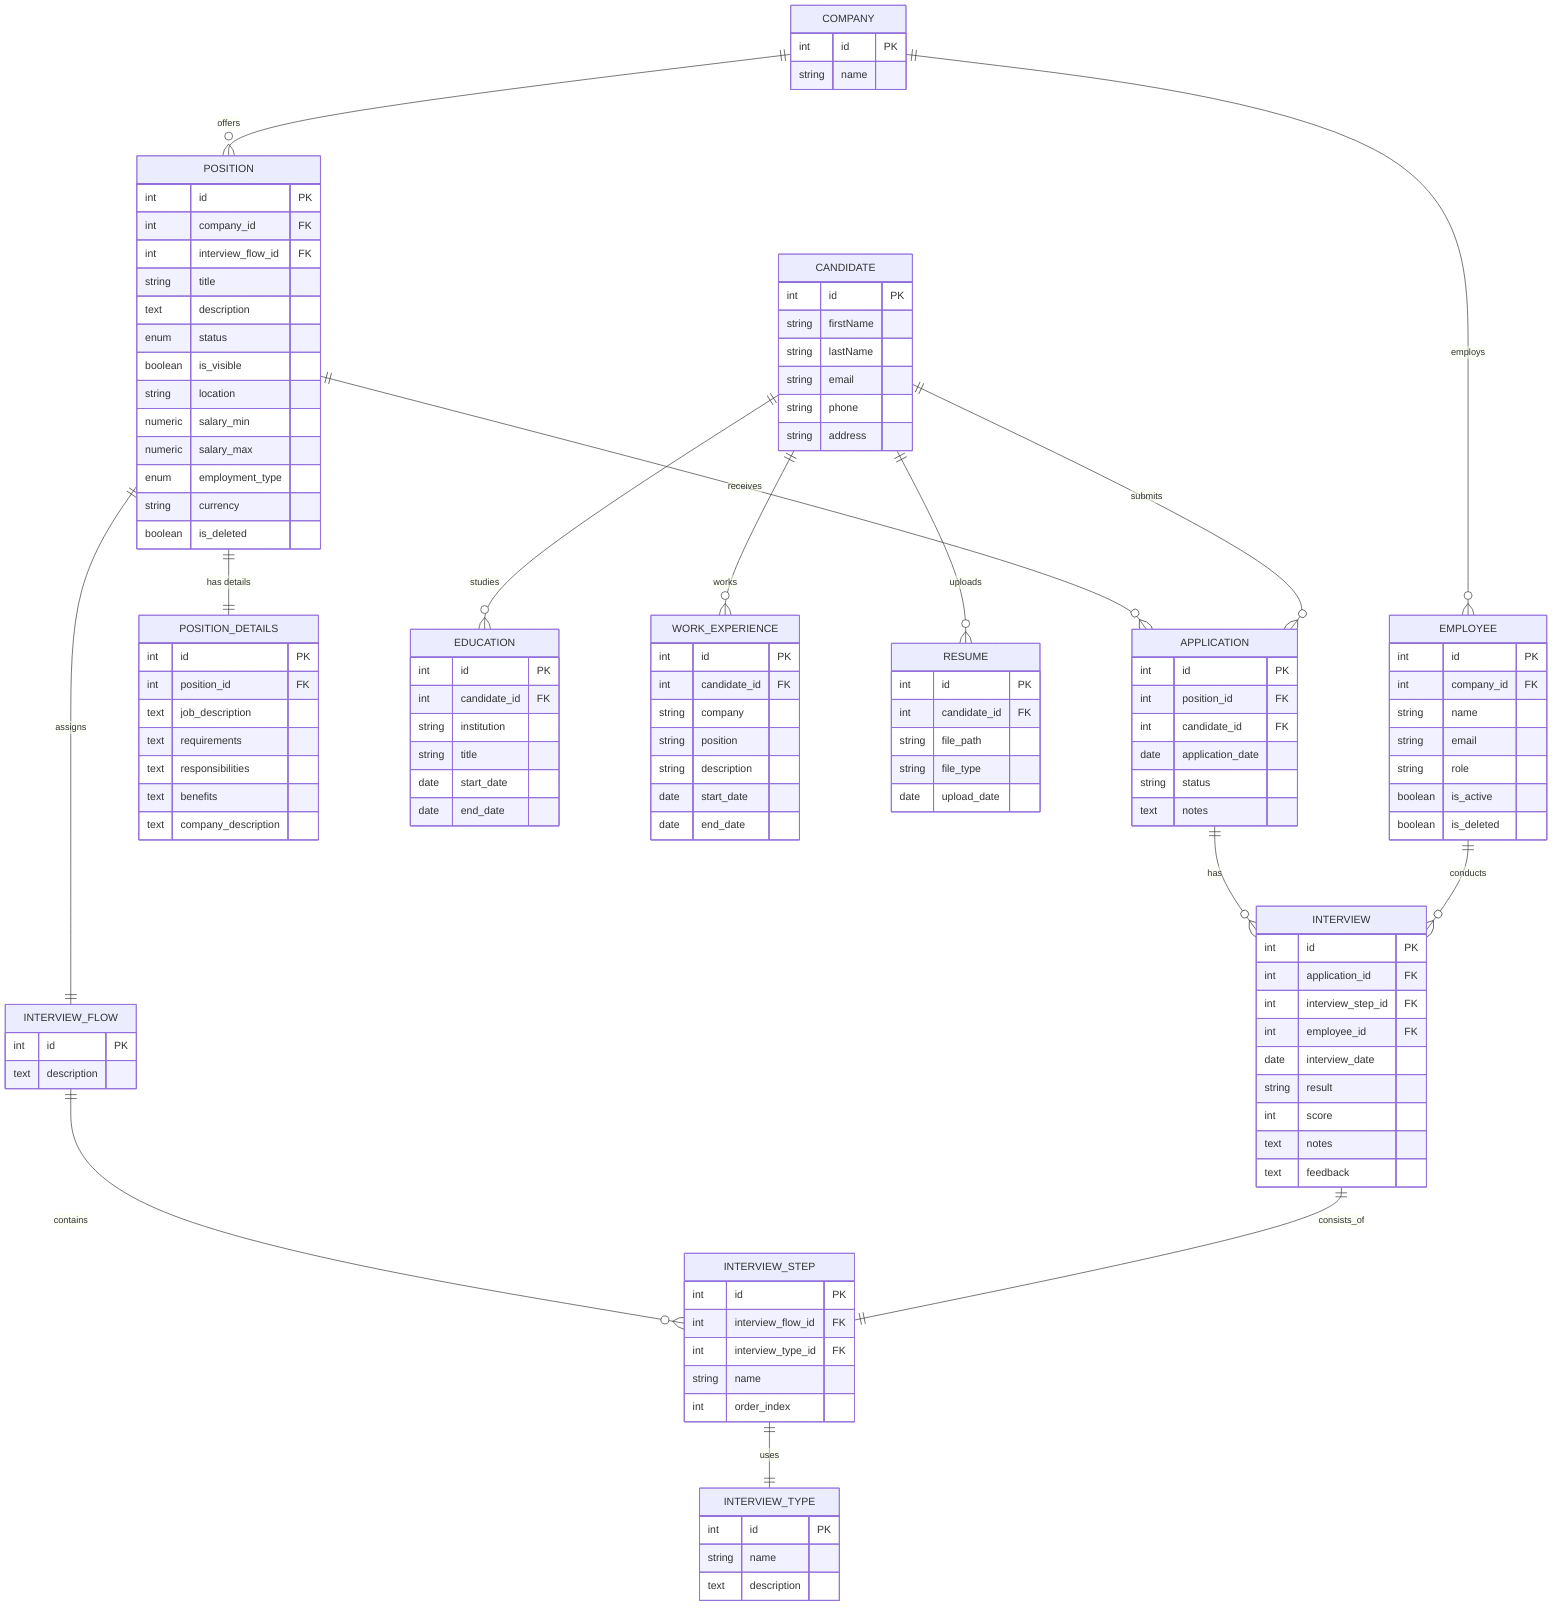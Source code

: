 erDiagram
     COMPANY {
         int id PK
         string name
     }
     EMPLOYEE {
         int id PK
         int company_id FK
         string name
         string email
         string role
         boolean is_active
         boolean is_deleted
     }
     POSITION {
         int id PK
         int company_id FK
         int interview_flow_id FK
         string title
         text description
         enum status
         boolean is_visible
         string location
         numeric salary_min
         numeric salary_max
         enum employment_type
         string currency
         boolean is_deleted
     }
     POSITION_DETAILS {
         int id PK
         int position_id FK
         text job_description
         text requirements
         text responsibilities
         text benefits
         text company_description
     }
     INTERVIEW_FLOW {
         int id PK
         text description
     }
     INTERVIEW_STEP {
         int id PK
         int interview_flow_id FK
         int interview_type_id FK
         string name
         int order_index
     }
     INTERVIEW_TYPE {
         int id PK
         string name
         text description
     }
     CANDIDATE {
         int id PK
         string firstName
         string lastName
         string email
         string phone
         string address
     }
     EDUCATION {
         int id PK
         int candidate_id FK
         string institution
         string title
         date start_date
         date end_date
     }
     WORK_EXPERIENCE {
         int id PK
         int candidate_id FK
         string company
         string position
         string description
         date start_date
         date end_date
     }
     RESUME {
         int id PK
         int candidate_id FK
         string file_path
         string file_type
         date upload_date
     }
     APPLICATION {
         int id PK
         int position_id FK
         int candidate_id FK
         date application_date
         string status
         text notes
     }
     INTERVIEW {
         int id PK
         int application_id FK
         int interview_step_id FK
         int employee_id FK
         date interview_date
         string result
         int score
         text notes
         text feedback
     }

     COMPANY ||--o{ EMPLOYEE : employs
     COMPANY ||--o{ POSITION : offers
     POSITION ||--|| INTERVIEW_FLOW : assigns
     INTERVIEW_FLOW ||--o{ INTERVIEW_STEP : contains
     INTERVIEW_STEP ||--|| INTERVIEW_TYPE : uses
     POSITION ||--o{ APPLICATION : receives
     CANDIDATE ||--o{ APPLICATION : submits
     APPLICATION ||--o{ INTERVIEW : has
     INTERVIEW ||--|| INTERVIEW_STEP : consists_of
     EMPLOYEE ||--o{ INTERVIEW : conducts
     POSITION ||--|| POSITION_DETAILS : "has details"
     CANDIDATE ||--o{ EDUCATION : studies
     CANDIDATE ||--o{ WORK_EXPERIENCE : works
     CANDIDATE ||--o{ RESUME : uploads